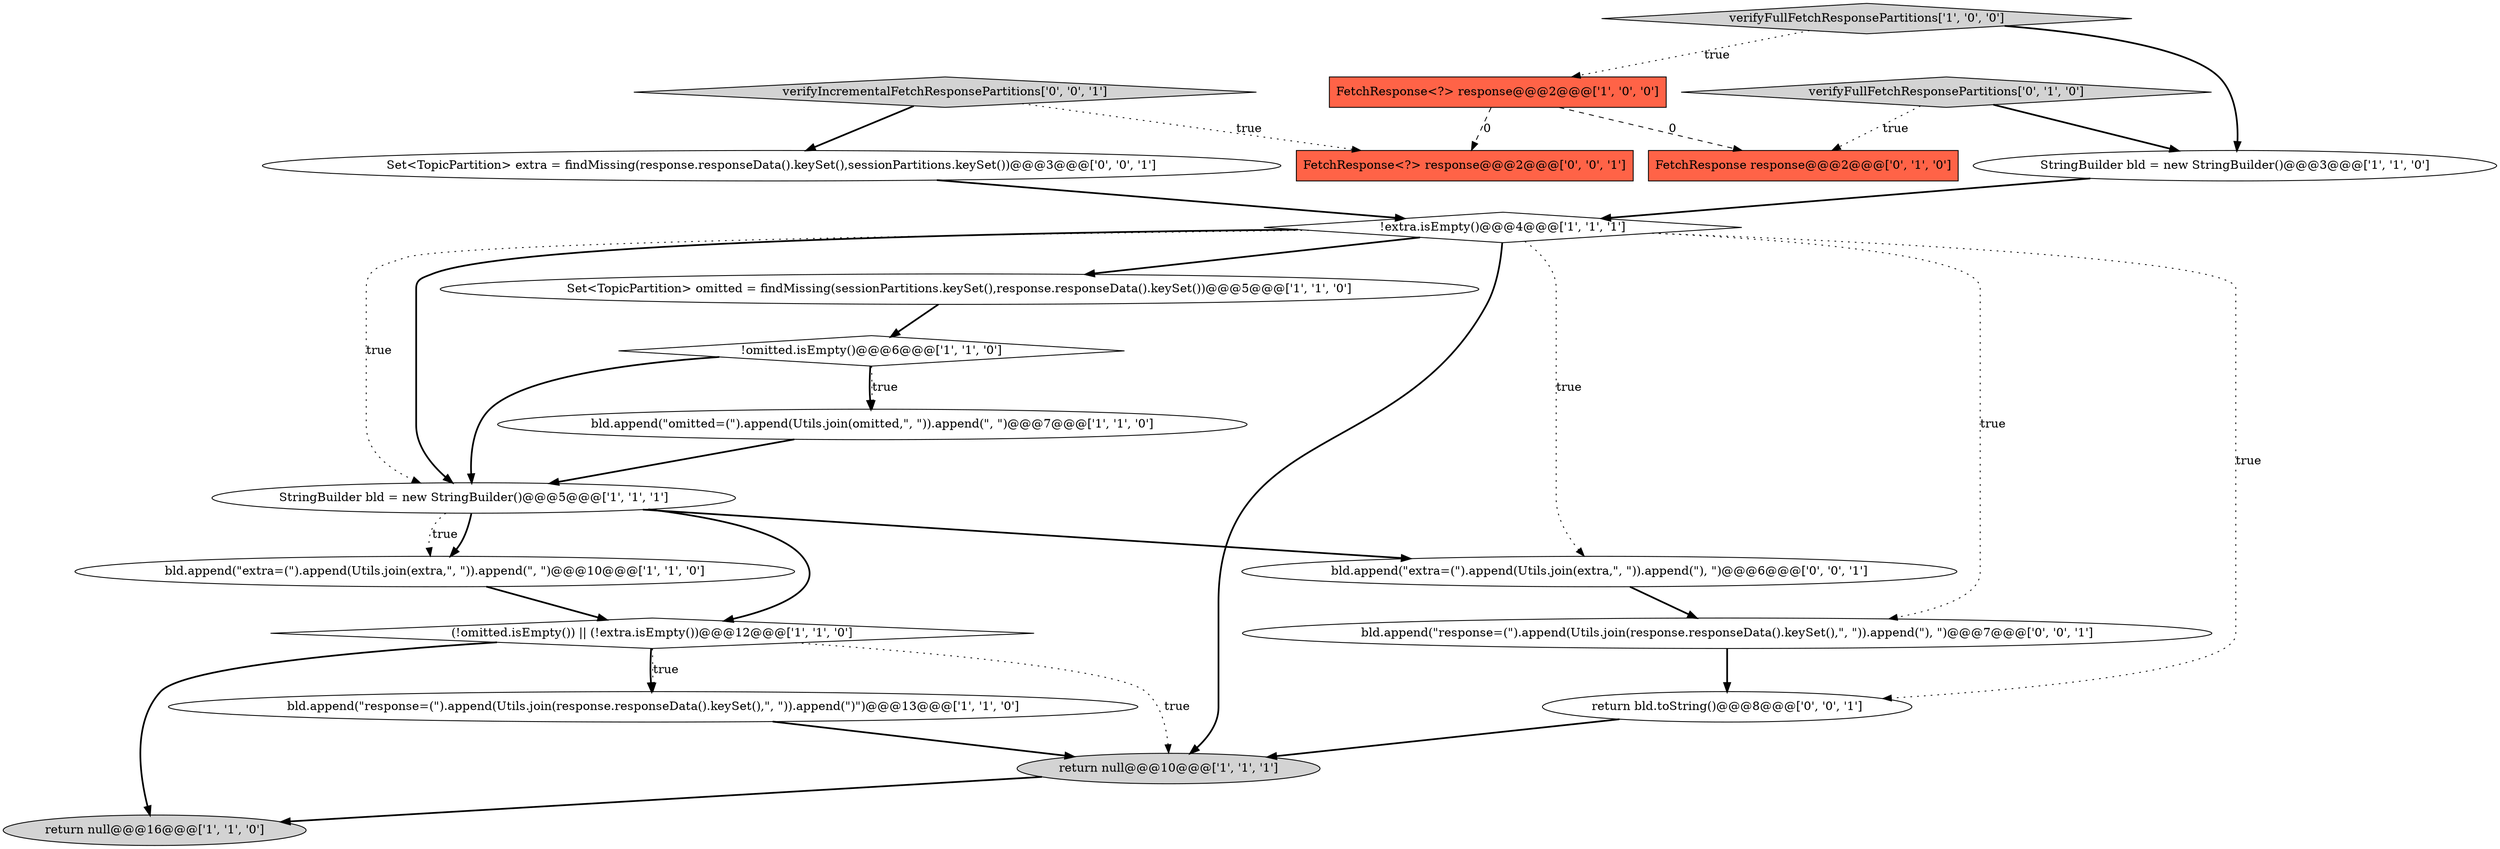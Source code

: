 digraph {
15 [style = filled, label = "verifyIncrementalFetchResponsePartitions['0', '0', '1']", fillcolor = lightgray, shape = diamond image = "AAA0AAABBB3BBB"];
5 [style = filled, label = "FetchResponse<?> response@@@2@@@['1', '0', '0']", fillcolor = tomato, shape = box image = "AAA1AAABBB1BBB"];
20 [style = filled, label = "bld.append(\"extra=(\").append(Utils.join(extra,\", \")).append(\"), \")@@@6@@@['0', '0', '1']", fillcolor = white, shape = ellipse image = "AAA0AAABBB3BBB"];
0 [style = filled, label = "bld.append(\"extra=(\").append(Utils.join(extra,\", \")).append(\", \")@@@10@@@['1', '1', '0']", fillcolor = white, shape = ellipse image = "AAA0AAABBB1BBB"];
4 [style = filled, label = "!extra.isEmpty()@@@4@@@['1', '1', '1']", fillcolor = white, shape = diamond image = "AAA0AAABBB1BBB"];
13 [style = filled, label = "verifyFullFetchResponsePartitions['0', '1', '0']", fillcolor = lightgray, shape = diamond image = "AAA0AAABBB2BBB"];
1 [style = filled, label = "verifyFullFetchResponsePartitions['1', '0', '0']", fillcolor = lightgray, shape = diamond image = "AAA0AAABBB1BBB"];
3 [style = filled, label = "Set<TopicPartition> omitted = findMissing(sessionPartitions.keySet(),response.responseData().keySet())@@@5@@@['1', '1', '0']", fillcolor = white, shape = ellipse image = "AAA0AAABBB1BBB"];
9 [style = filled, label = "(!omitted.isEmpty()) || (!extra.isEmpty())@@@12@@@['1', '1', '0']", fillcolor = white, shape = diamond image = "AAA0AAABBB1BBB"];
2 [style = filled, label = "StringBuilder bld = new StringBuilder()@@@3@@@['1', '1', '0']", fillcolor = white, shape = ellipse image = "AAA0AAABBB1BBB"];
14 [style = filled, label = "FetchResponse response@@@2@@@['0', '1', '0']", fillcolor = tomato, shape = box image = "AAA1AAABBB2BBB"];
11 [style = filled, label = "!omitted.isEmpty()@@@6@@@['1', '1', '0']", fillcolor = white, shape = diamond image = "AAA0AAABBB1BBB"];
7 [style = filled, label = "return null@@@16@@@['1', '1', '0']", fillcolor = lightgray, shape = ellipse image = "AAA0AAABBB1BBB"];
10 [style = filled, label = "return null@@@10@@@['1', '1', '1']", fillcolor = lightgray, shape = ellipse image = "AAA0AAABBB1BBB"];
17 [style = filled, label = "FetchResponse<?> response@@@2@@@['0', '0', '1']", fillcolor = tomato, shape = box image = "AAA0AAABBB3BBB"];
19 [style = filled, label = "return bld.toString()@@@8@@@['0', '0', '1']", fillcolor = white, shape = ellipse image = "AAA0AAABBB3BBB"];
6 [style = filled, label = "StringBuilder bld = new StringBuilder()@@@5@@@['1', '1', '1']", fillcolor = white, shape = ellipse image = "AAA0AAABBB1BBB"];
8 [style = filled, label = "bld.append(\"response=(\").append(Utils.join(response.responseData().keySet(),\", \")).append(\")\")@@@13@@@['1', '1', '0']", fillcolor = white, shape = ellipse image = "AAA0AAABBB1BBB"];
12 [style = filled, label = "bld.append(\"omitted=(\").append(Utils.join(omitted,\", \")).append(\", \")@@@7@@@['1', '1', '0']", fillcolor = white, shape = ellipse image = "AAA0AAABBB1BBB"];
16 [style = filled, label = "Set<TopicPartition> extra = findMissing(response.responseData().keySet(),sessionPartitions.keySet())@@@3@@@['0', '0', '1']", fillcolor = white, shape = ellipse image = "AAA0AAABBB3BBB"];
18 [style = filled, label = "bld.append(\"response=(\").append(Utils.join(response.responseData().keySet(),\", \")).append(\"), \")@@@7@@@['0', '0', '1']", fillcolor = white, shape = ellipse image = "AAA0AAABBB3BBB"];
4->6 [style = dotted, label="true"];
4->10 [style = bold, label=""];
4->3 [style = bold, label=""];
8->10 [style = bold, label=""];
4->18 [style = dotted, label="true"];
0->9 [style = bold, label=""];
5->14 [style = dashed, label="0"];
4->6 [style = bold, label=""];
11->6 [style = bold, label=""];
11->12 [style = dotted, label="true"];
4->20 [style = dotted, label="true"];
3->11 [style = bold, label=""];
18->19 [style = bold, label=""];
19->10 [style = bold, label=""];
11->12 [style = bold, label=""];
6->0 [style = bold, label=""];
9->7 [style = bold, label=""];
9->8 [style = bold, label=""];
12->6 [style = bold, label=""];
2->4 [style = bold, label=""];
10->7 [style = bold, label=""];
15->16 [style = bold, label=""];
9->8 [style = dotted, label="true"];
15->17 [style = dotted, label="true"];
6->20 [style = bold, label=""];
20->18 [style = bold, label=""];
5->17 [style = dashed, label="0"];
1->2 [style = bold, label=""];
6->0 [style = dotted, label="true"];
6->9 [style = bold, label=""];
16->4 [style = bold, label=""];
13->14 [style = dotted, label="true"];
9->10 [style = dotted, label="true"];
1->5 [style = dotted, label="true"];
4->19 [style = dotted, label="true"];
13->2 [style = bold, label=""];
}
